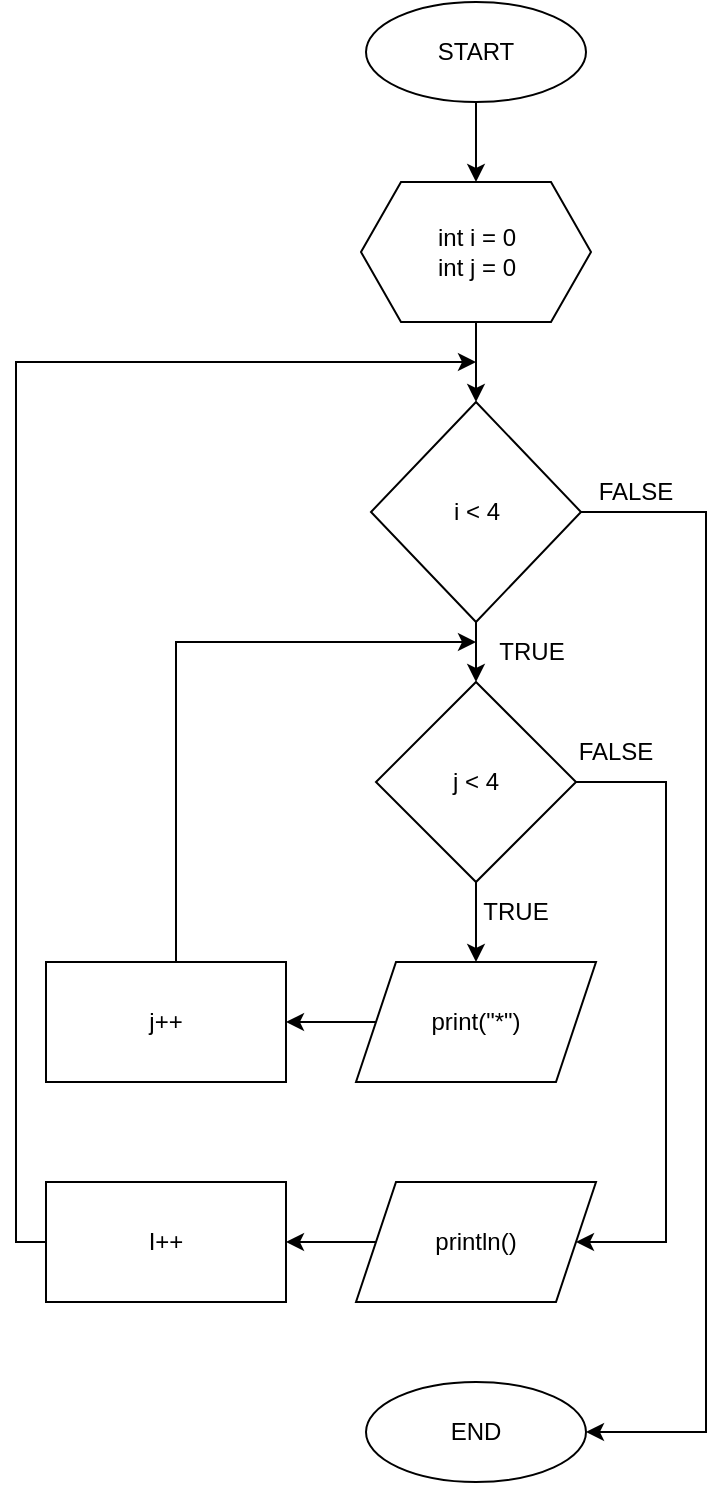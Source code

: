 <mxfile version="20.5.1" type="device" pages="3"><diagram id="RwfHlXSzaRb8yTCdeeHG" name="FOR1"><mxGraphModel dx="992" dy="542" grid="1" gridSize="10" guides="1" tooltips="1" connect="1" arrows="1" fold="1" page="1" pageScale="1" pageWidth="827" pageHeight="1169" math="0" shadow="0"><root><mxCell id="0"/><mxCell id="1" parent="0"/><mxCell id="MgWAQ6dYrWYB2Q3qtHEB-7" value="" style="edgeStyle=orthogonalEdgeStyle;rounded=0;orthogonalLoop=1;jettySize=auto;html=1;" edge="1" parent="1" source="82Y2GS3APayHXSGWOJ-a-1" target="82Y2GS3APayHXSGWOJ-a-2"><mxGeometry relative="1" as="geometry"/></mxCell><mxCell id="82Y2GS3APayHXSGWOJ-a-1" value="START" style="ellipse;whiteSpace=wrap;html=1;" parent="1" vertex="1"><mxGeometry x="230" y="30" width="110" height="50" as="geometry"/></mxCell><mxCell id="MgWAQ6dYrWYB2Q3qtHEB-8" value="" style="edgeStyle=orthogonalEdgeStyle;rounded=0;orthogonalLoop=1;jettySize=auto;html=1;" edge="1" parent="1" source="82Y2GS3APayHXSGWOJ-a-2" target="DuZR4j8S_NoX3Wp6zt5v-1"><mxGeometry relative="1" as="geometry"/></mxCell><mxCell id="82Y2GS3APayHXSGWOJ-a-2" value="int i = 0&lt;br&gt;int j = 0" style="shape=hexagon;perimeter=hexagonPerimeter2;whiteSpace=wrap;html=1;fixedSize=1;" parent="1" vertex="1"><mxGeometry x="227.5" y="120" width="115" height="70" as="geometry"/></mxCell><mxCell id="MgWAQ6dYrWYB2Q3qtHEB-9" value="" style="edgeStyle=orthogonalEdgeStyle;rounded=0;orthogonalLoop=1;jettySize=auto;html=1;" edge="1" parent="1" source="DuZR4j8S_NoX3Wp6zt5v-1" target="MgWAQ6dYrWYB2Q3qtHEB-2"><mxGeometry relative="1" as="geometry"/></mxCell><mxCell id="MgWAQ6dYrWYB2Q3qtHEB-10" style="edgeStyle=orthogonalEdgeStyle;rounded=0;orthogonalLoop=1;jettySize=auto;html=1;entryX=1;entryY=0.5;entryDx=0;entryDy=0;" edge="1" parent="1" source="DuZR4j8S_NoX3Wp6zt5v-1" target="MgWAQ6dYrWYB2Q3qtHEB-6"><mxGeometry relative="1" as="geometry"><Array as="points"><mxPoint x="400" y="285"/><mxPoint x="400" y="745"/></Array></mxGeometry></mxCell><mxCell id="DuZR4j8S_NoX3Wp6zt5v-1" value="i &amp;lt; 4" style="rhombus;whiteSpace=wrap;html=1;" parent="1" vertex="1"><mxGeometry x="232.5" y="230" width="105" height="110" as="geometry"/></mxCell><mxCell id="MgWAQ6dYrWYB2Q3qtHEB-15" value="" style="edgeStyle=orthogonalEdgeStyle;rounded=0;orthogonalLoop=1;jettySize=auto;html=1;" edge="1" parent="1" source="MgWAQ6dYrWYB2Q3qtHEB-2" target="MgWAQ6dYrWYB2Q3qtHEB-13"><mxGeometry relative="1" as="geometry"/></mxCell><mxCell id="MgWAQ6dYrWYB2Q3qtHEB-18" style="edgeStyle=orthogonalEdgeStyle;rounded=0;orthogonalLoop=1;jettySize=auto;html=1;entryX=1;entryY=0.5;entryDx=0;entryDy=0;" edge="1" parent="1" source="MgWAQ6dYrWYB2Q3qtHEB-2" target="MgWAQ6dYrWYB2Q3qtHEB-14"><mxGeometry relative="1" as="geometry"><Array as="points"><mxPoint x="380" y="420"/><mxPoint x="380" y="650"/></Array></mxGeometry></mxCell><mxCell id="MgWAQ6dYrWYB2Q3qtHEB-2" value="j &amp;lt; 4" style="rhombus;whiteSpace=wrap;html=1;" vertex="1" parent="1"><mxGeometry x="235" y="370" width="100" height="100" as="geometry"/></mxCell><mxCell id="MgWAQ6dYrWYB2Q3qtHEB-17" style="edgeStyle=orthogonalEdgeStyle;rounded=0;orthogonalLoop=1;jettySize=auto;html=1;" edge="1" parent="1"><mxGeometry relative="1" as="geometry"><mxPoint x="285" y="350" as="targetPoint"/><mxPoint x="135.0" y="510" as="sourcePoint"/><Array as="points"><mxPoint x="135" y="350"/></Array></mxGeometry></mxCell><mxCell id="MgWAQ6dYrWYB2Q3qtHEB-3" value="j++" style="rounded=0;whiteSpace=wrap;html=1;" vertex="1" parent="1"><mxGeometry x="70" y="510" width="120" height="60" as="geometry"/></mxCell><mxCell id="MgWAQ6dYrWYB2Q3qtHEB-20" style="edgeStyle=orthogonalEdgeStyle;rounded=0;orthogonalLoop=1;jettySize=auto;html=1;" edge="1" parent="1"><mxGeometry relative="1" as="geometry"><mxPoint x="285" y="210" as="targetPoint"/><mxPoint x="75" y="650.0" as="sourcePoint"/><Array as="points"><mxPoint x="55" y="650"/><mxPoint x="55" y="210"/></Array></mxGeometry></mxCell><mxCell id="MgWAQ6dYrWYB2Q3qtHEB-4" value="I++" style="rounded=0;whiteSpace=wrap;html=1;" vertex="1" parent="1"><mxGeometry x="70" y="620" width="120" height="60" as="geometry"/></mxCell><mxCell id="MgWAQ6dYrWYB2Q3qtHEB-6" value="END" style="ellipse;whiteSpace=wrap;html=1;" vertex="1" parent="1"><mxGeometry x="230" y="720" width="110" height="50" as="geometry"/></mxCell><mxCell id="MgWAQ6dYrWYB2Q3qtHEB-16" value="" style="edgeStyle=orthogonalEdgeStyle;rounded=0;orthogonalLoop=1;jettySize=auto;html=1;" edge="1" parent="1" source="MgWAQ6dYrWYB2Q3qtHEB-13" target="MgWAQ6dYrWYB2Q3qtHEB-3"><mxGeometry relative="1" as="geometry"/></mxCell><mxCell id="MgWAQ6dYrWYB2Q3qtHEB-13" value="print(&quot;*&quot;)" style="shape=parallelogram;perimeter=parallelogramPerimeter;whiteSpace=wrap;html=1;fixedSize=1;" vertex="1" parent="1"><mxGeometry x="225" y="510" width="120" height="60" as="geometry"/></mxCell><mxCell id="MgWAQ6dYrWYB2Q3qtHEB-19" value="" style="edgeStyle=orthogonalEdgeStyle;rounded=0;orthogonalLoop=1;jettySize=auto;html=1;" edge="1" parent="1" source="MgWAQ6dYrWYB2Q3qtHEB-14" target="MgWAQ6dYrWYB2Q3qtHEB-4"><mxGeometry relative="1" as="geometry"/></mxCell><mxCell id="MgWAQ6dYrWYB2Q3qtHEB-14" value="println()" style="shape=parallelogram;perimeter=parallelogramPerimeter;whiteSpace=wrap;html=1;fixedSize=1;" vertex="1" parent="1"><mxGeometry x="225" y="620" width="120" height="60" as="geometry"/></mxCell><mxCell id="MgWAQ6dYrWYB2Q3qtHEB-21" value="TRUE" style="text;html=1;strokeColor=none;fillColor=none;align=center;verticalAlign=middle;whiteSpace=wrap;rounded=0;" vertex="1" parent="1"><mxGeometry x="282.5" y="340" width="60" height="30" as="geometry"/></mxCell><mxCell id="MgWAQ6dYrWYB2Q3qtHEB-22" value="TRUE" style="text;html=1;strokeColor=none;fillColor=none;align=center;verticalAlign=middle;whiteSpace=wrap;rounded=0;" vertex="1" parent="1"><mxGeometry x="275" y="470" width="60" height="30" as="geometry"/></mxCell><mxCell id="MgWAQ6dYrWYB2Q3qtHEB-23" value="FALSE" style="text;html=1;strokeColor=none;fillColor=none;align=center;verticalAlign=middle;whiteSpace=wrap;rounded=0;" vertex="1" parent="1"><mxGeometry x="325" y="390" width="60" height="30" as="geometry"/></mxCell><mxCell id="MgWAQ6dYrWYB2Q3qtHEB-24" value="FALSE" style="text;html=1;strokeColor=none;fillColor=none;align=center;verticalAlign=middle;whiteSpace=wrap;rounded=0;" vertex="1" parent="1"><mxGeometry x="335" y="260" width="60" height="30" as="geometry"/></mxCell></root></mxGraphModel></diagram><diagram id="f7J4EtkjntabSRpCUaP8" name="WHILE1"><mxGraphModel dx="850" dy="464" grid="1" gridSize="10" guides="1" tooltips="1" connect="1" arrows="1" fold="1" page="1" pageScale="1" pageWidth="827" pageHeight="1169" math="0" shadow="0"><root><mxCell id="0"/><mxCell id="1" parent="0"/><mxCell id="oIU0xrvxsu8iZKBRMrZm-1" value="" style="edgeStyle=orthogonalEdgeStyle;rounded=0;orthogonalLoop=1;jettySize=auto;html=1;" edge="1" parent="1" source="oIU0xrvxsu8iZKBRMrZm-2" target="oIU0xrvxsu8iZKBRMrZm-4"><mxGeometry relative="1" as="geometry"/></mxCell><mxCell id="oIU0xrvxsu8iZKBRMrZm-2" value="START" style="ellipse;whiteSpace=wrap;html=1;" vertex="1" parent="1"><mxGeometry x="230" y="30" width="110" height="50" as="geometry"/></mxCell><mxCell id="oIU0xrvxsu8iZKBRMrZm-3" value="" style="edgeStyle=orthogonalEdgeStyle;rounded=0;orthogonalLoop=1;jettySize=auto;html=1;" edge="1" parent="1" source="oIU0xrvxsu8iZKBRMrZm-4" target="oIU0xrvxsu8iZKBRMrZm-7"><mxGeometry relative="1" as="geometry"/></mxCell><mxCell id="oIU0xrvxsu8iZKBRMrZm-4" value="int i = 0" style="shape=hexagon;perimeter=hexagonPerimeter2;whiteSpace=wrap;html=1;fixedSize=1;" vertex="1" parent="1"><mxGeometry x="227.5" y="120" width="115" height="70" as="geometry"/></mxCell><mxCell id="kaJrd9BrG_afukjaLdcY-3" value="" style="edgeStyle=orthogonalEdgeStyle;rounded=0;orthogonalLoop=1;jettySize=auto;html=1;" edge="1" parent="1" source="oIU0xrvxsu8iZKBRMrZm-7" target="kaJrd9BrG_afukjaLdcY-2"><mxGeometry relative="1" as="geometry"/></mxCell><mxCell id="PP8Tjc1M3mpYEM0DLaOz-3" style="edgeStyle=orthogonalEdgeStyle;rounded=0;orthogonalLoop=1;jettySize=auto;html=1;entryX=0;entryY=0.5;entryDx=0;entryDy=0;" edge="1" parent="1" source="oIU0xrvxsu8iZKBRMrZm-7" target="oIU0xrvxsu8iZKBRMrZm-15"><mxGeometry relative="1" as="geometry"><Array as="points"><mxPoint x="40" y="285"/><mxPoint x="40" y="755"/></Array></mxGeometry></mxCell><mxCell id="oIU0xrvxsu8iZKBRMrZm-7" value="i &amp;lt; 4" style="rhombus;whiteSpace=wrap;html=1;" vertex="1" parent="1"><mxGeometry x="232.5" y="230" width="105" height="110" as="geometry"/></mxCell><mxCell id="Qp_EOJUM0gZfWt73jkWX-1" value="" style="edgeStyle=orthogonalEdgeStyle;rounded=0;orthogonalLoop=1;jettySize=auto;html=1;" edge="1" parent="1" source="oIU0xrvxsu8iZKBRMrZm-10" target="oIU0xrvxsu8iZKBRMrZm-17"><mxGeometry relative="1" as="geometry"/></mxCell><mxCell id="Qp_EOJUM0gZfWt73jkWX-4" value="" style="edgeStyle=orthogonalEdgeStyle;rounded=0;orthogonalLoop=1;jettySize=auto;html=1;" edge="1" parent="1" source="oIU0xrvxsu8iZKBRMrZm-10" target="oIU0xrvxsu8iZKBRMrZm-19"><mxGeometry relative="1" as="geometry"/></mxCell><mxCell id="oIU0xrvxsu8iZKBRMrZm-10" value="j &amp;lt; 4" style="rhombus;whiteSpace=wrap;html=1;" vertex="1" parent="1"><mxGeometry x="235" y="500" width="100" height="100" as="geometry"/></mxCell><mxCell id="Qp_EOJUM0gZfWt73jkWX-3" style="edgeStyle=orthogonalEdgeStyle;rounded=0;orthogonalLoop=1;jettySize=auto;html=1;exitX=0.5;exitY=0;exitDx=0;exitDy=0;" edge="1" parent="1" source="oIU0xrvxsu8iZKBRMrZm-12"><mxGeometry relative="1" as="geometry"><mxPoint x="285" y="480" as="targetPoint"/><mxPoint x="135" y="630" as="sourcePoint"/><Array as="points"><mxPoint x="130" y="480"/></Array></mxGeometry></mxCell><mxCell id="oIU0xrvxsu8iZKBRMrZm-12" value="j++" style="rounded=0;whiteSpace=wrap;html=1;" vertex="1" parent="1"><mxGeometry x="70" y="630" width="120" height="60" as="geometry"/></mxCell><mxCell id="PP8Tjc1M3mpYEM0DLaOz-2" style="edgeStyle=orthogonalEdgeStyle;rounded=0;orthogonalLoop=1;jettySize=auto;html=1;" edge="1" parent="1"><mxGeometry relative="1" as="geometry"><mxPoint x="286" y="210" as="targetPoint"/><mxPoint x="436" y="420" as="sourcePoint"/><Array as="points"><mxPoint x="436" y="210"/></Array></mxGeometry></mxCell><mxCell id="oIU0xrvxsu8iZKBRMrZm-14" value="I++" style="rounded=0;whiteSpace=wrap;html=1;" vertex="1" parent="1"><mxGeometry x="380" y="420" width="120" height="60" as="geometry"/></mxCell><mxCell id="oIU0xrvxsu8iZKBRMrZm-15" value="END" style="ellipse;whiteSpace=wrap;html=1;" vertex="1" parent="1"><mxGeometry x="230" y="730" width="110" height="50" as="geometry"/></mxCell><mxCell id="Qp_EOJUM0gZfWt73jkWX-2" value="" style="edgeStyle=orthogonalEdgeStyle;rounded=0;orthogonalLoop=1;jettySize=auto;html=1;" edge="1" parent="1" source="oIU0xrvxsu8iZKBRMrZm-17" target="oIU0xrvxsu8iZKBRMrZm-12"><mxGeometry relative="1" as="geometry"/></mxCell><mxCell id="oIU0xrvxsu8iZKBRMrZm-17" value="print(&quot;*&quot;)" style="shape=parallelogram;perimeter=parallelogramPerimeter;whiteSpace=wrap;html=1;fixedSize=1;" vertex="1" parent="1"><mxGeometry x="225" y="630" width="120" height="60" as="geometry"/></mxCell><mxCell id="PP8Tjc1M3mpYEM0DLaOz-1" value="" style="edgeStyle=orthogonalEdgeStyle;rounded=0;orthogonalLoop=1;jettySize=auto;html=1;" edge="1" parent="1" source="oIU0xrvxsu8iZKBRMrZm-19" target="oIU0xrvxsu8iZKBRMrZm-14"><mxGeometry relative="1" as="geometry"/></mxCell><mxCell id="oIU0xrvxsu8iZKBRMrZm-19" value="println()" style="shape=parallelogram;perimeter=parallelogramPerimeter;whiteSpace=wrap;html=1;fixedSize=1;" vertex="1" parent="1"><mxGeometry x="380" y="520" width="120" height="60" as="geometry"/></mxCell><mxCell id="oIU0xrvxsu8iZKBRMrZm-20" value="TRUE" style="text;html=1;strokeColor=none;fillColor=none;align=center;verticalAlign=middle;whiteSpace=wrap;rounded=0;" vertex="1" parent="1"><mxGeometry x="282.5" y="340" width="60" height="30" as="geometry"/></mxCell><mxCell id="oIU0xrvxsu8iZKBRMrZm-21" value="TRUE" style="text;html=1;strokeColor=none;fillColor=none;align=center;verticalAlign=middle;whiteSpace=wrap;rounded=0;" vertex="1" parent="1"><mxGeometry x="280" y="600" width="60" height="30" as="geometry"/></mxCell><mxCell id="oIU0xrvxsu8iZKBRMrZm-22" value="FALSE" style="text;html=1;strokeColor=none;fillColor=none;align=center;verticalAlign=middle;whiteSpace=wrap;rounded=0;" vertex="1" parent="1"><mxGeometry x="330" y="520" width="60" height="30" as="geometry"/></mxCell><mxCell id="oIU0xrvxsu8iZKBRMrZm-23" value="FALSE" style="text;html=1;strokeColor=none;fillColor=none;align=center;verticalAlign=middle;whiteSpace=wrap;rounded=0;" vertex="1" parent="1"><mxGeometry x="160" y="250" width="60" height="30" as="geometry"/></mxCell><mxCell id="kaJrd9BrG_afukjaLdcY-4" value="" style="edgeStyle=orthogonalEdgeStyle;rounded=0;orthogonalLoop=1;jettySize=auto;html=1;" edge="1" parent="1" source="kaJrd9BrG_afukjaLdcY-2" target="oIU0xrvxsu8iZKBRMrZm-10"><mxGeometry relative="1" as="geometry"/></mxCell><mxCell id="kaJrd9BrG_afukjaLdcY-2" value="int j = 0" style="shape=hexagon;perimeter=hexagonPerimeter2;whiteSpace=wrap;html=1;fixedSize=1;" vertex="1" parent="1"><mxGeometry x="227.5" y="380" width="115" height="70" as="geometry"/></mxCell></root></mxGraphModel></diagram><diagram id="Dp8gU3wveCVjNQbJpOV_" name="DO-WHILE1"><mxGraphModel dx="850" dy="464" grid="1" gridSize="10" guides="1" tooltips="1" connect="1" arrows="1" fold="1" page="1" pageScale="1" pageWidth="827" pageHeight="1169" math="0" shadow="0"><root><mxCell id="0"/><mxCell id="1" parent="0"/><mxCell id="bdPEEbK0GN9YpETb2avz-1" value="" style="edgeStyle=orthogonalEdgeStyle;rounded=0;orthogonalLoop=1;jettySize=auto;html=1;" edge="1" parent="1" source="bdPEEbK0GN9YpETb2avz-2" target="bdPEEbK0GN9YpETb2avz-4"><mxGeometry relative="1" as="geometry"/></mxCell><mxCell id="bdPEEbK0GN9YpETb2avz-2" value="START" style="ellipse;whiteSpace=wrap;html=1;" vertex="1" parent="1"><mxGeometry x="230" y="30" width="110" height="50" as="geometry"/></mxCell><mxCell id="bdPEEbK0GN9YpETb2avz-26" value="" style="edgeStyle=orthogonalEdgeStyle;rounded=0;orthogonalLoop=1;jettySize=auto;html=1;" edge="1" parent="1" source="bdPEEbK0GN9YpETb2avz-4" target="bdPEEbK0GN9YpETb2avz-25"><mxGeometry relative="1" as="geometry"/></mxCell><mxCell id="bdPEEbK0GN9YpETb2avz-4" value="int i = 0" style="shape=hexagon;perimeter=hexagonPerimeter2;whiteSpace=wrap;html=1;fixedSize=1;" vertex="1" parent="1"><mxGeometry x="227.5" y="120" width="115" height="70" as="geometry"/></mxCell><mxCell id="7Vq3U_2QPZSejhTQCBZ--8" value="" style="edgeStyle=orthogonalEdgeStyle;rounded=0;orthogonalLoop=1;jettySize=auto;html=1;" edge="1" parent="1" source="bdPEEbK0GN9YpETb2avz-7" target="bdPEEbK0GN9YpETb2avz-15"><mxGeometry relative="1" as="geometry"/></mxCell><mxCell id="7Vq3U_2QPZSejhTQCBZ--13" style="edgeStyle=orthogonalEdgeStyle;rounded=0;orthogonalLoop=1;jettySize=auto;html=1;" edge="1" parent="1" source="bdPEEbK0GN9YpETb2avz-7"><mxGeometry relative="1" as="geometry"><mxPoint x="285" y="630" as="targetPoint"/><Array as="points"><mxPoint x="160" y="895"/><mxPoint x="160" y="630"/></Array></mxGeometry></mxCell><mxCell id="bdPEEbK0GN9YpETb2avz-7" value="i &amp;lt; 4" style="rhombus;whiteSpace=wrap;html=1;" vertex="1" parent="1"><mxGeometry x="232.5" y="840" width="105" height="110" as="geometry"/></mxCell><mxCell id="7Vq3U_2QPZSejhTQCBZ--5" value="" style="edgeStyle=orthogonalEdgeStyle;rounded=0;orthogonalLoop=1;jettySize=auto;html=1;" edge="1" parent="1" source="bdPEEbK0GN9YpETb2avz-10" target="bdPEEbK0GN9YpETb2avz-19"><mxGeometry relative="1" as="geometry"/></mxCell><mxCell id="7Vq3U_2QPZSejhTQCBZ--12" style="edgeStyle=orthogonalEdgeStyle;rounded=0;orthogonalLoop=1;jettySize=auto;html=1;" edge="1" parent="1" source="bdPEEbK0GN9YpETb2avz-10"><mxGeometry relative="1" as="geometry"><mxPoint x="285" y="320" as="targetPoint"/><Array as="points"><mxPoint x="430" y="570"/><mxPoint x="430" y="320"/></Array></mxGeometry></mxCell><mxCell id="bdPEEbK0GN9YpETb2avz-10" value="j &amp;lt; 4" style="rhombus;whiteSpace=wrap;html=1;" vertex="1" parent="1"><mxGeometry x="235" y="520" width="100" height="100" as="geometry"/></mxCell><mxCell id="7Vq3U_2QPZSejhTQCBZ--4" value="" style="edgeStyle=orthogonalEdgeStyle;rounded=0;orthogonalLoop=1;jettySize=auto;html=1;" edge="1" parent="1" source="bdPEEbK0GN9YpETb2avz-12" target="bdPEEbK0GN9YpETb2avz-10"><mxGeometry relative="1" as="geometry"/></mxCell><mxCell id="bdPEEbK0GN9YpETb2avz-12" value="j++" style="rounded=0;whiteSpace=wrap;html=1;" vertex="1" parent="1"><mxGeometry x="225" y="430" width="120" height="60" as="geometry"/></mxCell><mxCell id="7Vq3U_2QPZSejhTQCBZ--7" value="" style="edgeStyle=orthogonalEdgeStyle;rounded=0;orthogonalLoop=1;jettySize=auto;html=1;" edge="1" parent="1" source="bdPEEbK0GN9YpETb2avz-14" target="bdPEEbK0GN9YpETb2avz-7"><mxGeometry relative="1" as="geometry"/></mxCell><mxCell id="bdPEEbK0GN9YpETb2avz-14" value="I++" style="rounded=0;whiteSpace=wrap;html=1;" vertex="1" parent="1"><mxGeometry x="225" y="740" width="120" height="60" as="geometry"/></mxCell><mxCell id="bdPEEbK0GN9YpETb2avz-15" value="END" style="ellipse;whiteSpace=wrap;html=1;" vertex="1" parent="1"><mxGeometry x="230" y="980" width="110" height="50" as="geometry"/></mxCell><mxCell id="7Vq3U_2QPZSejhTQCBZ--3" value="" style="edgeStyle=orthogonalEdgeStyle;rounded=0;orthogonalLoop=1;jettySize=auto;html=1;" edge="1" parent="1" source="bdPEEbK0GN9YpETb2avz-17" target="bdPEEbK0GN9YpETb2avz-12"><mxGeometry relative="1" as="geometry"/></mxCell><mxCell id="bdPEEbK0GN9YpETb2avz-17" value="print(&quot;*&quot;)" style="shape=parallelogram;perimeter=parallelogramPerimeter;whiteSpace=wrap;html=1;fixedSize=1;" vertex="1" parent="1"><mxGeometry x="225" y="340" width="120" height="60" as="geometry"/></mxCell><mxCell id="7Vq3U_2QPZSejhTQCBZ--6" value="" style="edgeStyle=orthogonalEdgeStyle;rounded=0;orthogonalLoop=1;jettySize=auto;html=1;" edge="1" parent="1" source="bdPEEbK0GN9YpETb2avz-19" target="bdPEEbK0GN9YpETb2avz-14"><mxGeometry relative="1" as="geometry"/></mxCell><mxCell id="bdPEEbK0GN9YpETb2avz-19" value="println()" style="shape=parallelogram;perimeter=parallelogramPerimeter;whiteSpace=wrap;html=1;fixedSize=1;" vertex="1" parent="1"><mxGeometry x="225" y="650" width="120" height="60" as="geometry"/></mxCell><mxCell id="bdPEEbK0GN9YpETb2avz-20" value="TRUE" style="text;html=1;strokeColor=none;fillColor=none;align=center;verticalAlign=middle;whiteSpace=wrap;rounded=0;" vertex="1" parent="1"><mxGeometry x="320" y="540" width="60" height="30" as="geometry"/></mxCell><mxCell id="bdPEEbK0GN9YpETb2avz-21" value="TRUE" style="text;html=1;strokeColor=none;fillColor=none;align=center;verticalAlign=middle;whiteSpace=wrap;rounded=0;" vertex="1" parent="1"><mxGeometry x="175" y="860" width="60" height="30" as="geometry"/></mxCell><mxCell id="bdPEEbK0GN9YpETb2avz-22" value="FALSE" style="text;html=1;strokeColor=none;fillColor=none;align=center;verticalAlign=middle;whiteSpace=wrap;rounded=0;" vertex="1" parent="1"><mxGeometry x="225" y="950" width="60" height="30" as="geometry"/></mxCell><mxCell id="bdPEEbK0GN9YpETb2avz-23" value="FALSE" style="text;html=1;strokeColor=none;fillColor=none;align=center;verticalAlign=middle;whiteSpace=wrap;rounded=0;" vertex="1" parent="1"><mxGeometry x="285" y="610" width="60" height="30" as="geometry"/></mxCell><mxCell id="7Vq3U_2QPZSejhTQCBZ--1" value="" style="edgeStyle=orthogonalEdgeStyle;rounded=0;orthogonalLoop=1;jettySize=auto;html=1;" edge="1" parent="1" source="bdPEEbK0GN9YpETb2avz-25" target="bdPEEbK0GN9YpETb2avz-17"><mxGeometry relative="1" as="geometry"/></mxCell><mxCell id="bdPEEbK0GN9YpETb2avz-25" value="int j = 0" style="shape=hexagon;perimeter=hexagonPerimeter2;whiteSpace=wrap;html=1;fixedSize=1;" vertex="1" parent="1"><mxGeometry x="227.5" y="230" width="115" height="70" as="geometry"/></mxCell></root></mxGraphModel></diagram></mxfile>
